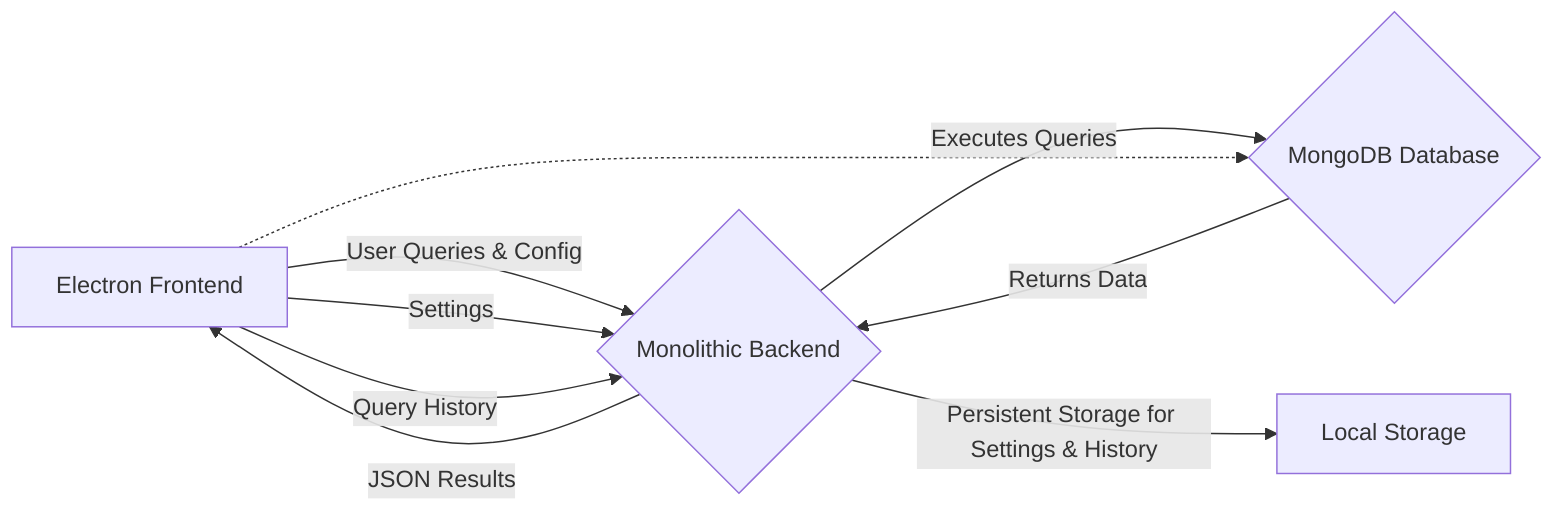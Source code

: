 graph LR
  A[Electron Frontend] -->|User Queries & Config| B{Monolithic Backend}
  B -->|Executes Queries| C{MongoDB Database}
  C -->|Returns Data| B
  B -->|JSON Results| A
  A-.-> C
  A -->|Settings| B
  A -->|Query History| B
  B -->|Persistent Storage for Settings & History| D[Local Storage]